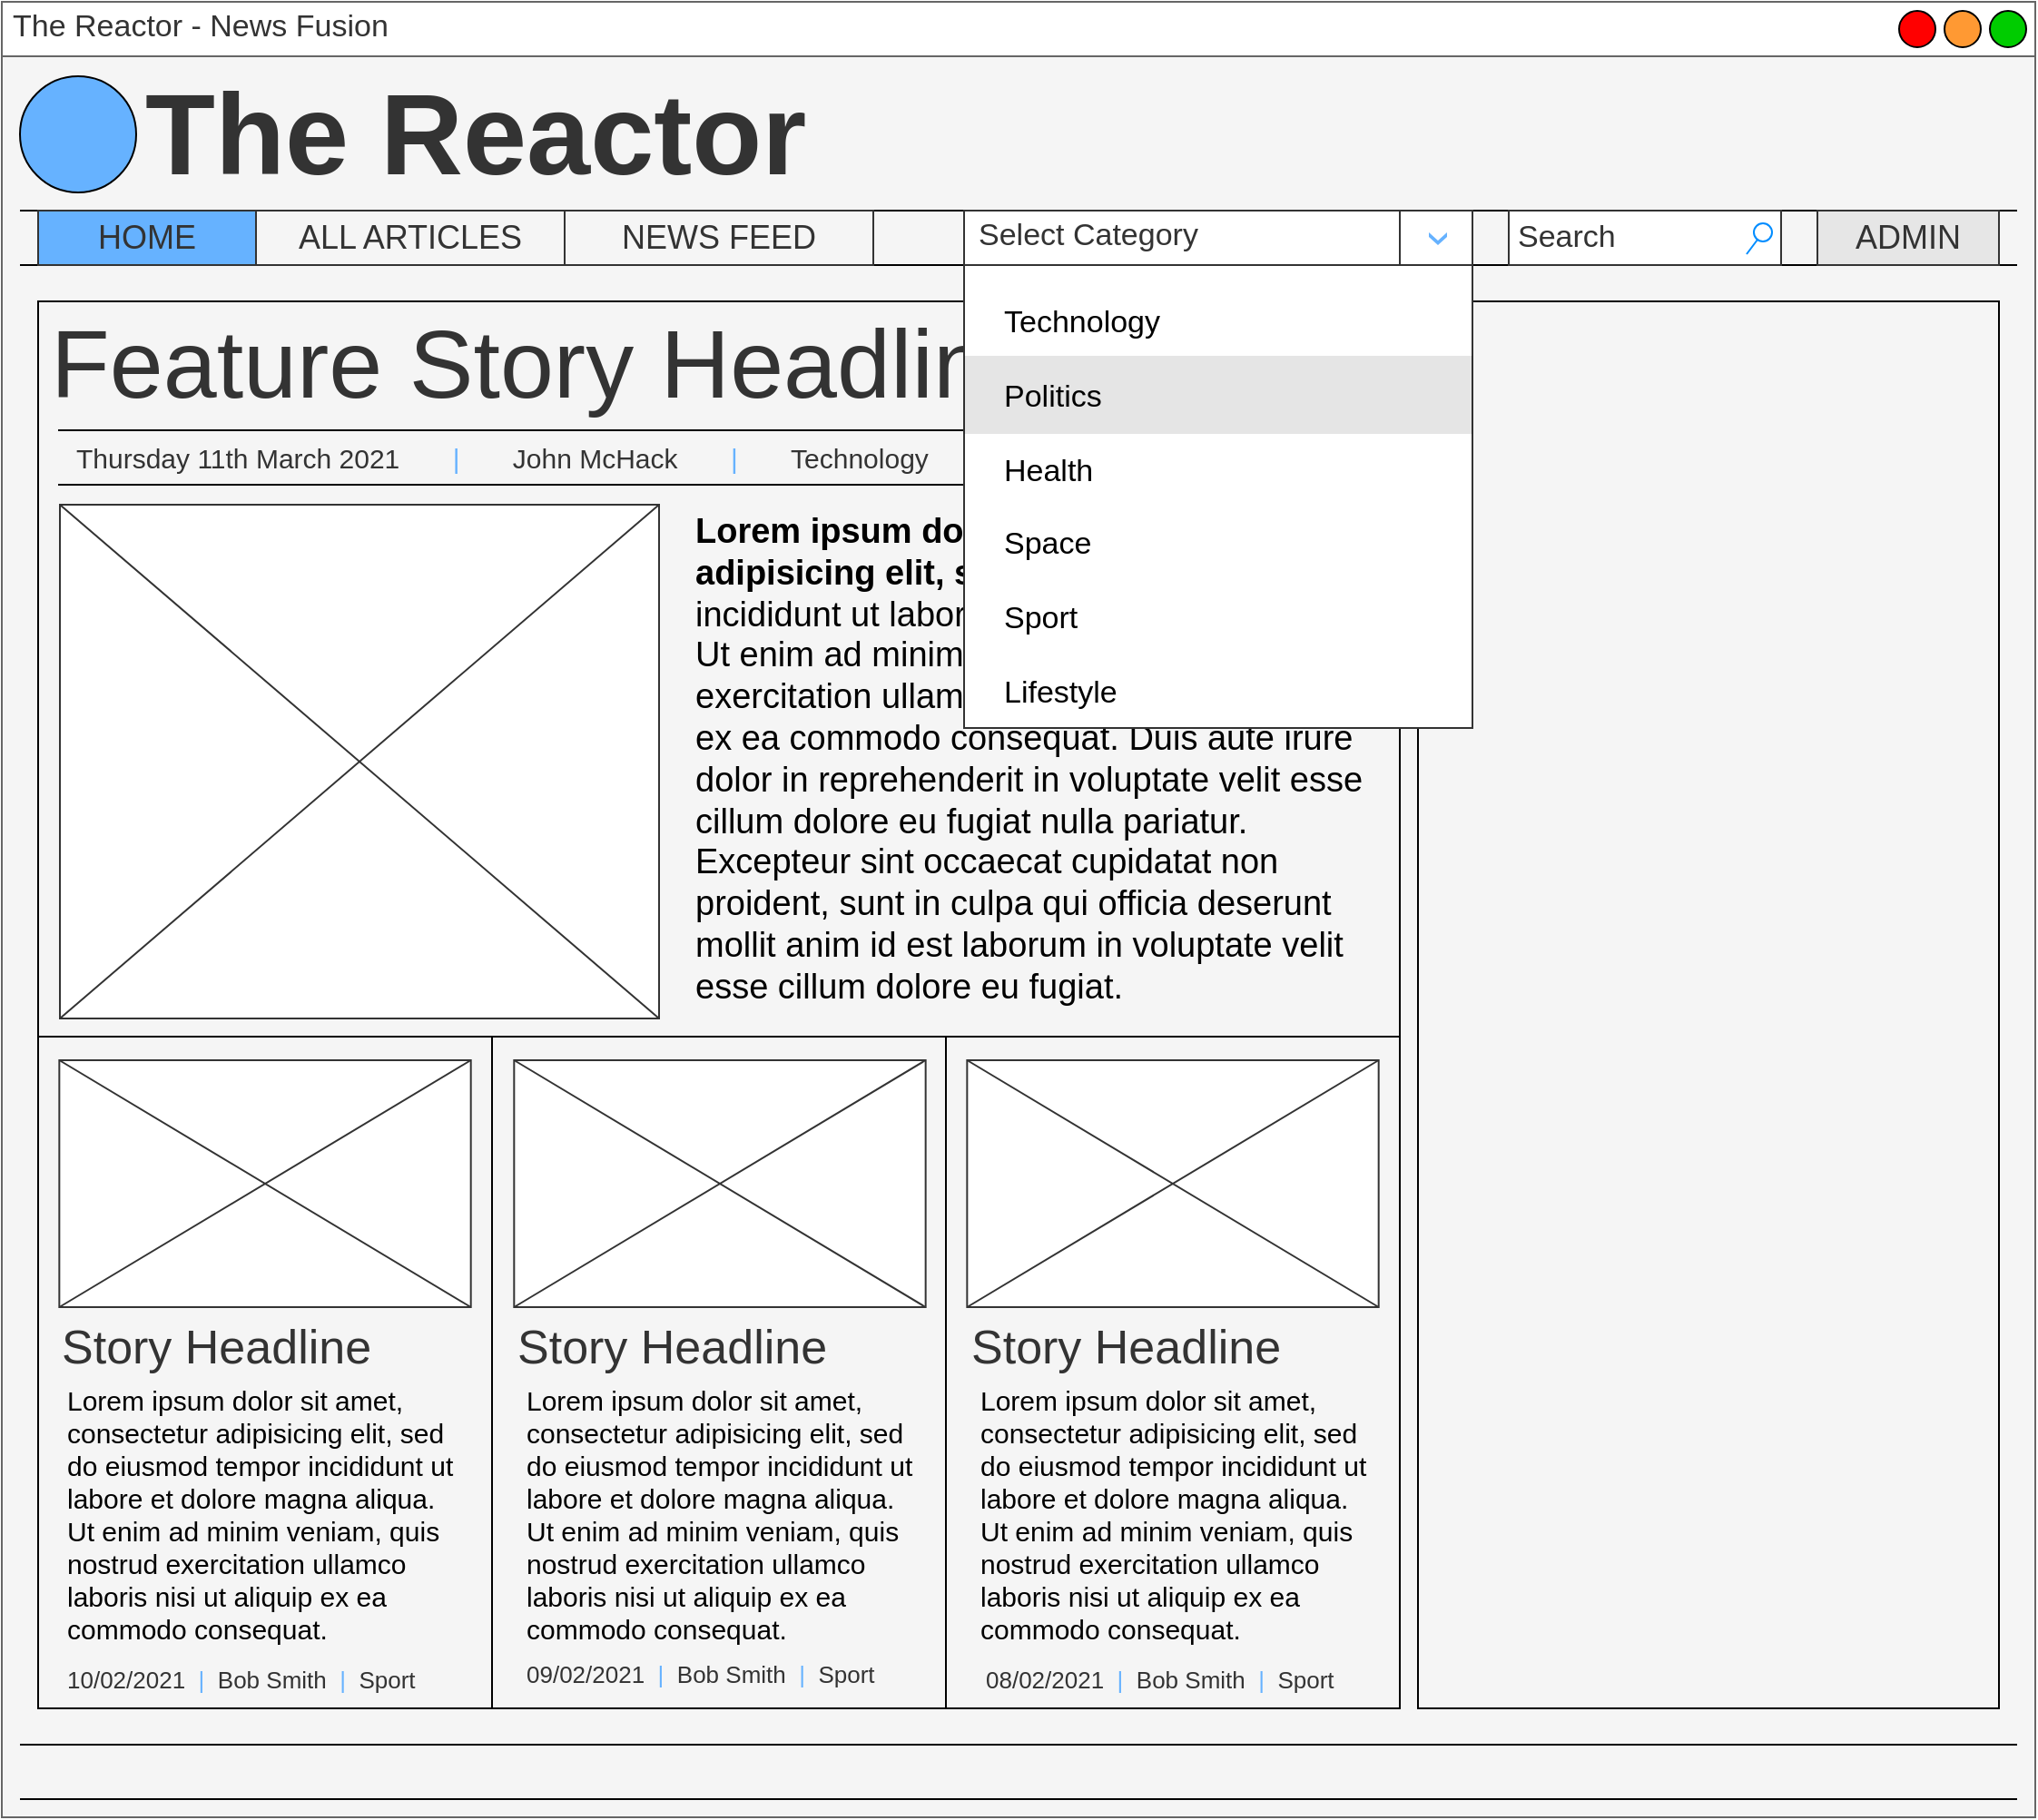 <mxfile version="14.4.3" type="device"><diagram id="wTZEU-mO4rp6xFmMbXBt" name="Page-1"><mxGraphModel dx="146" dy="1003" grid="1" gridSize="10" guides="1" tooltips="1" connect="1" arrows="1" fold="1" page="1" pageScale="1" pageWidth="1200" pageHeight="1920" math="0" shadow="0"><root><mxCell id="0"/><mxCell id="1" parent="0"/><mxCell id="v33vJgO5333b17nx0yNe-321" value="" style="strokeWidth=1;shadow=0;dashed=0;align=center;html=1;shape=mxgraph.mockup.containers.window;align=left;verticalAlign=top;spacingLeft=8;strokeColor2=#008cff;strokeColor3=#c4c4c4;fontColor=#333333;mainText=;fontSize=17;labelBackgroundColor=none;rounded=0;glass=0;fillColor=#f5f5f5;strokeColor=#666666;" parent="1" vertex="1"><mxGeometry x="1240" y="40" width="1120" height="1000" as="geometry"/></mxCell><mxCell id="v33vJgO5333b17nx0yNe-340" value="The Reactor - News Fusion" style="strokeWidth=1;shadow=0;dashed=0;align=center;html=1;shape=mxgraph.mockup.text.textBox;align=left;fontSize=17;spacingLeft=4;spacingTop=-3;strokeColor=#666666;mainText=;rounded=0;glass=0;fillColor=#FFFFFF;fontColor=#333333;" parent="1" vertex="1"><mxGeometry x="1240" y="40" width="1120" height="30" as="geometry"/></mxCell><mxCell id="v33vJgO5333b17nx0yNe-334" value="" style="ellipse;whiteSpace=wrap;html=1;aspect=fixed;rounded=0;shadow=0;glass=0;strokeColor=#000000;fontSize=18;align=center;fillColor=#00CC00;" parent="1" vertex="1"><mxGeometry x="2335" y="45" width="20" height="20" as="geometry"/></mxCell><mxCell id="v33vJgO5333b17nx0yNe-335" value="" style="ellipse;whiteSpace=wrap;html=1;aspect=fixed;rounded=0;shadow=0;glass=0;strokeColor=#000000;fontSize=18;align=center;fillColor=#FF9933;" parent="1" vertex="1"><mxGeometry x="2310" y="45" width="20" height="20" as="geometry"/></mxCell><mxCell id="v33vJgO5333b17nx0yNe-336" value="" style="ellipse;whiteSpace=wrap;html=1;aspect=fixed;rounded=0;shadow=0;glass=0;strokeColor=#000000;fontSize=18;align=center;fillColor=#FF0000;" parent="1" vertex="1"><mxGeometry x="2285" y="45" width="20" height="20" as="geometry"/></mxCell><mxCell id="v33vJgO5333b17nx0yNe-341" value="&lt;font size=&quot;1&quot;&gt;&lt;b style=&quot;font-size: 63px&quot;&gt;The Reactor&lt;/b&gt;&lt;/font&gt;" style="text;html=1;strokeColor=none;fillColor=none;align=left;verticalAlign=middle;whiteSpace=wrap;rounded=0;shadow=0;glass=0;fontSize=18;fontColor=#333333;" parent="1" vertex="1"><mxGeometry x="1317" y="78" width="373" height="70" as="geometry"/></mxCell><mxCell id="v33vJgO5333b17nx0yNe-342" value="" style="ellipse;whiteSpace=wrap;html=1;aspect=fixed;rounded=0;shadow=0;glass=0;strokeColor=#000000;fontSize=18;align=center;fillColor=#66B2FF;" parent="1" vertex="1"><mxGeometry x="1250" y="81" width="64" height="64" as="geometry"/></mxCell><mxCell id="v33vJgO5333b17nx0yNe-344" value="" style="line;strokeWidth=1;html=1;rounded=0;shadow=0;glass=0;fillColor=#4D4D4D;fontSize=18;align=center;fontColor=#333333;" parent="1" vertex="1"><mxGeometry x="1250" y="150" width="1100" height="10" as="geometry"/></mxCell><mxCell id="v33vJgO5333b17nx0yNe-345" value="" style="line;strokeWidth=1;html=1;rounded=0;shadow=0;glass=0;fillColor=#4D4D4D;fontSize=18;align=center;fontColor=#333333;" parent="1" vertex="1"><mxGeometry x="1250" y="180" width="1100" height="10" as="geometry"/></mxCell><mxCell id="v33vJgO5333b17nx0yNe-349" value="" style="group" parent="1" vertex="1" connectable="0"><mxGeometry x="1260" y="155" width="120" height="30" as="geometry"/></mxCell><mxCell id="v33vJgO5333b17nx0yNe-348" value="" style="rounded=0;whiteSpace=wrap;html=1;shadow=0;glass=0;labelBackgroundColor=#66B2FF;strokeWidth=1;fillColor=#66B2FF;fontSize=18;fontColor=#333333;align=center;strokeColor=#333333;" parent="v33vJgO5333b17nx0yNe-349" vertex="1"><mxGeometry width="120" height="30" as="geometry"/></mxCell><mxCell id="v33vJgO5333b17nx0yNe-347" value="HOME" style="text;html=1;strokeColor=none;fillColor=none;align=center;verticalAlign=middle;whiteSpace=wrap;rounded=0;shadow=0;glass=0;fontSize=18;fontColor=#333333;labelBackgroundColor=none;spacingTop=0;" parent="v33vJgO5333b17nx0yNe-349" vertex="1"><mxGeometry x="40" y="5" width="40" height="20" as="geometry"/></mxCell><mxCell id="v33vJgO5333b17nx0yNe-355" value="" style="group;" parent="1" vertex="1" connectable="0"><mxGeometry x="1380" y="155" width="170" height="30" as="geometry"/></mxCell><mxCell id="v33vJgO5333b17nx0yNe-356" value="" style="rounded=0;whiteSpace=wrap;html=1;shadow=0;glass=0;labelBackgroundColor=#66B2FF;strokeWidth=1;fontSize=18;fontColor=#333333;align=center;strokeColor=#333333;fillColor=none;" parent="v33vJgO5333b17nx0yNe-355" vertex="1"><mxGeometry width="170" height="30" as="geometry"/></mxCell><mxCell id="v33vJgO5333b17nx0yNe-357" value="ALL ARTICLES" style="text;html=1;strokeColor=none;fillColor=none;align=center;verticalAlign=middle;whiteSpace=wrap;rounded=0;shadow=0;glass=0;fontSize=18;fontColor=#333333;labelBackgroundColor=none;spacingTop=0;" parent="v33vJgO5333b17nx0yNe-355" vertex="1"><mxGeometry y="5" width="170" height="20" as="geometry"/></mxCell><mxCell id="v33vJgO5333b17nx0yNe-364" value="" style="group;" parent="1" vertex="1" connectable="0"><mxGeometry x="1550" y="155" width="170" height="30" as="geometry"/></mxCell><mxCell id="v33vJgO5333b17nx0yNe-365" value="" style="rounded=0;whiteSpace=wrap;html=1;shadow=0;glass=0;labelBackgroundColor=#66B2FF;strokeWidth=1;fontSize=18;fontColor=#333333;align=center;strokeColor=#333333;fillColor=none;" parent="v33vJgO5333b17nx0yNe-364" vertex="1"><mxGeometry width="170" height="30" as="geometry"/></mxCell><mxCell id="v33vJgO5333b17nx0yNe-366" value="NEWS FEED" style="text;html=1;strokeColor=none;fillColor=none;align=center;verticalAlign=middle;whiteSpace=wrap;rounded=0;shadow=0;glass=0;fontSize=18;fontColor=#333333;labelBackgroundColor=none;spacingTop=0;" parent="v33vJgO5333b17nx0yNe-364" vertex="1"><mxGeometry y="5" width="170" height="20" as="geometry"/></mxCell><mxCell id="v33vJgO5333b17nx0yNe-372" value="" style="group;" parent="1" vertex="1" connectable="0"><mxGeometry x="2240" y="155" width="100" height="30" as="geometry"/></mxCell><mxCell id="v33vJgO5333b17nx0yNe-373" value="" style="rounded=0;whiteSpace=wrap;html=1;shadow=0;glass=0;labelBackgroundColor=#66B2FF;strokeWidth=1;fontSize=18;fontColor=#333333;align=center;strokeColor=#333333;fillColor=#E6E6E6;" parent="v33vJgO5333b17nx0yNe-372" vertex="1"><mxGeometry width="100.0" height="30" as="geometry"/></mxCell><mxCell id="v33vJgO5333b17nx0yNe-374" value="ADMIN" style="text;html=1;strokeColor=none;fillColor=none;align=center;verticalAlign=middle;whiteSpace=wrap;rounded=0;shadow=0;glass=0;fontSize=18;fontColor=#333333;labelBackgroundColor=none;spacingTop=0;" parent="v33vJgO5333b17nx0yNe-372" vertex="1"><mxGeometry y="5" width="100.0" height="20" as="geometry"/></mxCell><mxCell id="v33vJgO5333b17nx0yNe-375" value="&lt;font color=&quot;#333333&quot;&gt;Search&lt;/font&gt;" style="strokeWidth=1;shadow=0;dashed=0;align=center;html=1;shape=mxgraph.mockup.forms.searchBox;mainText=;strokeColor2=#008cff;fontColor=#666666;fontSize=17;align=left;spacingLeft=3;rounded=0;glass=0;labelBackgroundColor=none;strokeColor=#333333;fillColor=#FFFFFF;" parent="1" vertex="1"><mxGeometry x="2070" y="155" width="150" height="30" as="geometry"/></mxCell><mxCell id="v33vJgO5333b17nx0yNe-378" value="&lt;span style=&quot;color: rgb(51 , 51 , 51) ; font-family: &amp;#34;helvetica&amp;#34; ; font-size: 17px ; font-style: normal ; font-weight: 400 ; letter-spacing: normal ; text-align: left ; text-indent: 0px ; text-transform: none ; word-spacing: 0px ; display: inline ; float: none&quot;&gt;Select Category&lt;/span&gt;" style="rounded=0;arcSize=9;fillColor=#ffffff;html=1;strokeWidth=1;spacingLeft=6;fontColor=#000000;align=left;shadow=0;glass=0;labelBackgroundColor=none;sketch=0;strokeColor=#333333;spacingBottom=2;" parent="1" vertex="1"><mxGeometry x="1770" y="155" width="280" height="30" as="geometry"/></mxCell><mxCell id="v33vJgO5333b17nx0yNe-385" value="" style="rounded=0;whiteSpace=wrap;html=1;shadow=0;glass=0;labelBackgroundColor=none;sketch=0;strokeColor=#333333;strokeWidth=1;fontSize=18;fontColor=#333333;align=center;fillColor=#FFFFFF;" parent="v33vJgO5333b17nx0yNe-378" vertex="1"><mxGeometry x="240" width="40" height="30" as="geometry"/></mxCell><mxCell id="v33vJgO5333b17nx0yNe-379" value="" style="shape=step;whiteSpace=wrap;html=1;rounded=0;strokeColor=none;strokeWidth=2;gradientColor=none;fontFamily=Verdana;fontSize=14;fontColor=#000000;align=left;direction=south;size=0.65;fillColor=#66B2FF;" parent="v33vJgO5333b17nx0yNe-378" vertex="1"><mxGeometry x="1" y="0.5" width="10" height="7" relative="1" as="geometry"><mxPoint x="-24" y="-3" as="offset"/></mxGeometry></mxCell><mxCell id="v33vJgO5333b17nx0yNe-387" value="" style="rounded=0;whiteSpace=wrap;html=1;shadow=0;glass=0;labelBackgroundColor=none;sketch=0;strokeWidth=1;fontSize=18;fontColor=#333333;align=center;fillColor=none;" parent="1" vertex="1"><mxGeometry x="1260" y="205" width="750" height="775" as="geometry"/></mxCell><mxCell id="v33vJgO5333b17nx0yNe-388" value="" style="rounded=0;whiteSpace=wrap;html=1;shadow=0;glass=0;labelBackgroundColor=none;sketch=0;strokeWidth=1;fontSize=18;fontColor=#333333;align=center;fillColor=none;" parent="1" vertex="1"><mxGeometry x="2020" y="205" width="320" height="775" as="geometry"/></mxCell><mxCell id="v33vJgO5333b17nx0yNe-390" value="" style="line;strokeWidth=1;html=1;rounded=0;shadow=0;glass=0;fillColor=#4D4D4D;fontSize=18;align=center;fontColor=#333333;" parent="1" vertex="1"><mxGeometry x="1250" y="995" width="1100" height="10" as="geometry"/></mxCell><mxCell id="v33vJgO5333b17nx0yNe-391" value="" style="line;strokeWidth=1;html=1;rounded=0;shadow=0;glass=0;fillColor=#4D4D4D;fontSize=18;align=center;fontColor=#333333;" parent="1" vertex="1"><mxGeometry x="1250" y="1025" width="1100" height="10" as="geometry"/></mxCell><mxCell id="v33vJgO5333b17nx0yNe-393" value="" style="rounded=0;whiteSpace=wrap;html=1;shadow=0;glass=0;labelBackgroundColor=none;sketch=0;strokeColor=#000000;strokeWidth=1;fillColor=none;fontSize=18;fontColor=#333333;align=center;" parent="1" vertex="1"><mxGeometry x="1260" y="610" width="250" height="370" as="geometry"/></mxCell><mxCell id="v33vJgO5333b17nx0yNe-394" value="" style="rounded=0;whiteSpace=wrap;html=1;shadow=0;glass=0;labelBackgroundColor=none;sketch=0;strokeColor=#000000;strokeWidth=1;fillColor=none;fontSize=18;fontColor=#333333;align=center;" parent="1" vertex="1"><mxGeometry x="1510" y="610" width="250" height="370" as="geometry"/></mxCell><mxCell id="v33vJgO5333b17nx0yNe-395" value="" style="rounded=0;whiteSpace=wrap;html=1;shadow=0;glass=0;labelBackgroundColor=none;sketch=0;strokeColor=#000000;strokeWidth=1;fillColor=none;fontSize=18;fontColor=#333333;align=center;" parent="1" vertex="1"><mxGeometry x="1760" y="610" width="250" height="370" as="geometry"/></mxCell><mxCell id="v33vJgO5333b17nx0yNe-322" value="" style="verticalLabelPosition=bottom;shadow=0;dashed=0;align=center;html=1;verticalAlign=top;strokeWidth=1;shape=mxgraph.mockup.graphics.simpleIcon;rounded=0;glass=0;fillColor=#FFFFFF;fontSize=18;strokeColor=#333333;" parent="1" vertex="1"><mxGeometry x="1272" y="317" width="330" height="283" as="geometry"/></mxCell><mxCell id="v33vJgO5333b17nx0yNe-396" value="&lt;span style=&quot;font-weight: normal&quot;&gt;Feature Story Headline&lt;/span&gt;" style="text;html=1;strokeColor=none;fillColor=none;align=left;verticalAlign=middle;whiteSpace=wrap;rounded=0;shadow=0;glass=0;labelBackgroundColor=none;sketch=0;fontSize=53;fontColor=#333333;fontStyle=1" parent="1" vertex="1"><mxGeometry x="1265" y="200" width="747" height="77" as="geometry"/></mxCell><mxCell id="v33vJgO5333b17nx0yNe-397" value="" style="line;strokeWidth=1;html=1;rounded=0;shadow=0;glass=0;fillColor=#4D4D4D;fontSize=18;align=center;fontColor=#333333;" parent="1" vertex="1"><mxGeometry x="1271" y="271" width="729" height="10" as="geometry"/></mxCell><mxCell id="v33vJgO5333b17nx0yNe-398" value="" style="line;strokeWidth=1;html=1;rounded=0;shadow=0;glass=0;fillColor=#4D4D4D;fontSize=18;align=center;fontColor=#333333;" parent="1" vertex="1"><mxGeometry x="1271" y="301" width="729" height="10" as="geometry"/></mxCell><mxCell id="v33vJgO5333b17nx0yNe-399" value="&lt;font style=&quot;font-size: 19px&quot;&gt;&lt;b&gt;Lorem ipsum dolor sit amet, consectetur adipisicing elit, sed do eiusmod.&lt;/b&gt; Tempor incididunt ut labore et dolore magna aliqua. Ut enim ad minim veniam, quis nostrud exercitation ullamco laboris nisi ut aliquip ex ea commodo consequat. Duis aute irure dolor in reprehenderit in voluptate velit esse cillum dolore eu fugiat nulla pariatur. Excepteur sint occaecat cupidatat non proident, sunt in culpa qui officia deserunt mollit anim id est laborum in voluptate velit esse cillum dolore eu fugiat.&lt;br&gt;&lt;/font&gt;" style="text;spacingTop=-5;whiteSpace=wrap;html=1;align=left;fontSize=12;fontFamily=Helvetica;fillColor=none;strokeColor=none;rounded=0;shadow=0;glass=0;labelBackgroundColor=none;sketch=0;" parent="1" vertex="1"><mxGeometry x="1620" y="319" width="370" height="283" as="geometry"/></mxCell><mxCell id="v33vJgO5333b17nx0yNe-403" value="&lt;span style=&quot;font-size: 15px&quot;&gt;Thursday 11th March 2021&amp;nbsp; &amp;nbsp; &amp;nbsp; &amp;nbsp;&lt;font color=&quot;#66b2ff&quot; style=&quot;font-size: 15px&quot;&gt;|&lt;/font&gt;&amp;nbsp; &amp;nbsp; &amp;nbsp; &amp;nbsp;John McHack&amp;nbsp; &amp;nbsp; &amp;nbsp; &amp;nbsp;&lt;font color=&quot;#66b2ff&quot; style=&quot;font-size: 15px&quot;&gt;|&lt;/font&gt;&amp;nbsp; &amp;nbsp; &amp;nbsp; &amp;nbsp;Technology&lt;/span&gt;" style="text;html=1;strokeColor=none;fillColor=none;align=left;verticalAlign=middle;whiteSpace=wrap;rounded=0;shadow=0;glass=0;labelBackgroundColor=none;sketch=0;fontSize=53;fontColor=#333333;spacing=0;spacingTop=-15;" parent="1" vertex="1"><mxGeometry x="1281" y="265" width="719" height="40" as="geometry"/></mxCell><mxCell id="v33vJgO5333b17nx0yNe-382" value="&lt;font style=&quot;font-size: 17px&quot;&gt;Technology&lt;br&gt;&lt;/font&gt;&lt;div style=&quot;font-size: 17px&quot;&gt;&lt;font style=&quot;font-size: 17px&quot;&gt;&lt;br&gt;&lt;/font&gt;&lt;div&gt;&lt;font style=&quot;font-size: 17px&quot;&gt;Politics&lt;/font&gt;&lt;/div&gt;&lt;font style=&quot;font-size: 17px&quot;&gt;&lt;br&gt;&lt;/font&gt;&lt;div&gt;&lt;font style=&quot;font-size: 17px&quot;&gt;Health&lt;/font&gt;&lt;/div&gt;&lt;font style=&quot;font-size: 17px&quot;&gt;&lt;br&gt;&lt;/font&gt;&lt;div&gt;&lt;/div&gt;&lt;div&gt;&lt;font style=&quot;font-size: 17px&quot;&gt;Space&lt;/font&gt;&lt;/div&gt;&lt;div&gt;&lt;font style=&quot;font-size: 17px&quot;&gt;&lt;br&gt;&lt;/font&gt;&lt;/div&gt;&lt;div&gt;&lt;font style=&quot;font-size: 17px&quot;&gt;Sport&lt;/font&gt;&lt;/div&gt;&lt;div&gt;&lt;font style=&quot;font-size: 17px&quot;&gt;&lt;br&gt;&lt;/font&gt;&lt;/div&gt;&lt;div&gt;&lt;font style=&quot;font-size: 17px&quot;&gt;Lifestyle&lt;/font&gt;&lt;/div&gt;&lt;/div&gt;" style="html=1;rounded=0;fillColor=#ffffff;fontSize=12;align=left;fontColor=#000000;shadow=0;arcSize=1;whiteSpace=wrap;spacing=2;verticalAlign=top;fontStyle=0;spacingLeft=20;spacingTop=15;glass=0;labelBackgroundColor=none;sketch=0;strokeColor=#333333;" parent="1" vertex="1"><mxGeometry x="1770" y="185" width="280" height="255" as="geometry"/></mxCell><mxCell id="v33vJgO5333b17nx0yNe-383" value="" style="rounded=0;fillColor=#000000;strokeColor=none;html=1;opacity=10;resizeWidth=1" parent="v33vJgO5333b17nx0yNe-382" vertex="1"><mxGeometry width="280" height="43" relative="1" as="geometry"><mxPoint y="50" as="offset"/></mxGeometry></mxCell><mxCell id="v33vJgO5333b17nx0yNe-386" style="edgeStyle=none;rounded=0;orthogonalLoop=1;jettySize=auto;html=1;exitX=0.5;exitY=0;exitDx=0;exitDy=0;fontSize=18;fontColor=#333333;" parent="v33vJgO5333b17nx0yNe-382" source="v33vJgO5333b17nx0yNe-383" target="v33vJgO5333b17nx0yNe-383" edge="1"><mxGeometry relative="1" as="geometry"/></mxCell><mxCell id="v33vJgO5333b17nx0yNe-408" value="" style="verticalLabelPosition=bottom;shadow=0;dashed=0;align=center;html=1;verticalAlign=top;strokeWidth=1;shape=mxgraph.mockup.graphics.simpleIcon;rounded=0;glass=0;fillColor=#FFFFFF;fontSize=18;strokeColor=#333333;" parent="1" vertex="1"><mxGeometry x="1271.67" y="623" width="226.67" height="136" as="geometry"/></mxCell><mxCell id="v33vJgO5333b17nx0yNe-409" value="" style="verticalLabelPosition=bottom;shadow=0;dashed=0;align=center;html=1;verticalAlign=top;strokeWidth=1;shape=mxgraph.mockup.graphics.simpleIcon;rounded=0;glass=0;fillColor=#FFFFFF;fontSize=18;strokeColor=#333333;" parent="1" vertex="1"><mxGeometry x="1522.16" y="623" width="226.67" height="136" as="geometry"/></mxCell><mxCell id="v33vJgO5333b17nx0yNe-410" value="" style="verticalLabelPosition=bottom;shadow=0;dashed=0;align=center;html=1;verticalAlign=top;strokeWidth=1;shape=mxgraph.mockup.graphics.simpleIcon;rounded=0;glass=0;fillColor=#FFFFFF;fontSize=18;strokeColor=#333333;" parent="1" vertex="1"><mxGeometry x="1771.67" y="623" width="226.67" height="136" as="geometry"/></mxCell><mxCell id="v33vJgO5333b17nx0yNe-411" value="Story Headline" style="text;html=1;strokeColor=none;fillColor=none;align=left;verticalAlign=middle;whiteSpace=wrap;rounded=0;shadow=0;glass=0;labelBackgroundColor=none;sketch=0;fontSize=26;fontColor=#333333;" parent="1" vertex="1"><mxGeometry x="1271" y="771" width="216" height="20" as="geometry"/></mxCell><mxCell id="v33vJgO5333b17nx0yNe-412" value="Story Headline" style="text;html=1;strokeColor=none;fillColor=none;align=left;verticalAlign=middle;whiteSpace=wrap;rounded=0;shadow=0;glass=0;labelBackgroundColor=none;sketch=0;fontSize=26;fontColor=#333333;" parent="1" vertex="1"><mxGeometry x="1522.16" y="771" width="216" height="20" as="geometry"/></mxCell><mxCell id="v33vJgO5333b17nx0yNe-413" value="Story Headline" style="text;html=1;strokeColor=none;fillColor=none;align=left;verticalAlign=middle;whiteSpace=wrap;rounded=0;shadow=0;glass=0;labelBackgroundColor=none;sketch=0;fontSize=26;fontColor=#333333;" parent="1" vertex="1"><mxGeometry x="1771.67" y="771" width="216" height="20" as="geometry"/></mxCell><mxCell id="v33vJgO5333b17nx0yNe-414" value="&lt;font style=&quot;font-size: 15px&quot;&gt;Lorem ipsum dolor sit amet, consectetur adipisicing elit, sed do eiusmod tempor incididunt ut labore et dolore magna aliqua. Ut enim ad minim veniam, quis nostrud exercitation ullamco laboris nisi ut aliquip ex ea commodo consequat.&lt;/font&gt;" style="text;spacingTop=-5;whiteSpace=wrap;html=1;align=left;fontSize=15;fontFamily=Helvetica;fillColor=none;strokeColor=none;rounded=0;shadow=0;glass=0;labelBackgroundColor=none;sketch=0;" parent="1" vertex="1"><mxGeometry x="1274" y="800" width="216" height="150" as="geometry"/></mxCell><mxCell id="v33vJgO5333b17nx0yNe-415" value="&lt;font style=&quot;font-size: 15px&quot;&gt;Lorem ipsum dolor sit amet, consectetur adipisicing elit, sed do eiusmod tempor incididunt ut labore et dolore magna aliqua. Ut enim ad minim veniam, quis nostrud exercitation ullamco laboris nisi ut aliquip ex ea commodo consequat.&lt;/font&gt;" style="text;spacingTop=-5;whiteSpace=wrap;html=1;align=left;fontSize=15;fontFamily=Helvetica;fillColor=none;strokeColor=none;rounded=0;shadow=0;glass=0;labelBackgroundColor=none;sketch=0;" parent="1" vertex="1"><mxGeometry x="1527" y="800" width="216" height="150" as="geometry"/></mxCell><mxCell id="v33vJgO5333b17nx0yNe-416" value="&lt;font style=&quot;font-size: 15px&quot;&gt;Lorem ipsum dolor sit amet, consectetur adipisicing elit, sed do eiusmod tempor incididunt ut labore et dolore magna aliqua. Ut enim ad minim veniam, quis nostrud exercitation ullamco laboris nisi ut aliquip ex ea commodo consequat.&lt;/font&gt;" style="text;spacingTop=-5;whiteSpace=wrap;html=1;align=left;fontSize=15;fontFamily=Helvetica;fillColor=none;strokeColor=none;rounded=0;shadow=0;glass=0;labelBackgroundColor=none;sketch=0;" parent="1" vertex="1"><mxGeometry x="1777" y="800" width="216" height="150" as="geometry"/></mxCell><mxCell id="v33vJgO5333b17nx0yNe-418" value="&lt;font style=&quot;font-size: 13px&quot;&gt;10/02/2021&amp;nbsp; &lt;font color=&quot;#66b2ff&quot; style=&quot;font-size: 13px&quot;&gt;|&lt;/font&gt;&amp;nbsp; Bob Smith&amp;nbsp;&amp;nbsp;&lt;font color=&quot;#66b2ff&quot; style=&quot;font-size: 13px&quot;&gt;|&lt;/font&gt;&amp;nbsp; Sport&lt;/font&gt;" style="text;html=1;strokeColor=none;fillColor=none;align=left;verticalAlign=middle;whiteSpace=wrap;rounded=0;shadow=0;glass=0;labelBackgroundColor=none;sketch=0;fontSize=15;fontColor=#333333;" parent="1" vertex="1"><mxGeometry x="1274" y="953" width="206" height="20" as="geometry"/></mxCell><mxCell id="v33vJgO5333b17nx0yNe-419" value="&lt;font style=&quot;font-size: 13px&quot;&gt;09/02/2021&amp;nbsp; &lt;font color=&quot;#66b2ff&quot; style=&quot;font-size: 13px&quot;&gt;|&lt;/font&gt;&amp;nbsp; Bob Smith&amp;nbsp;&amp;nbsp;&lt;font color=&quot;#66b2ff&quot; style=&quot;font-size: 13px&quot;&gt;|&lt;/font&gt;&amp;nbsp; Sport&lt;/font&gt;" style="text;html=1;strokeColor=none;fillColor=none;align=left;verticalAlign=middle;whiteSpace=wrap;rounded=0;shadow=0;glass=0;labelBackgroundColor=none;sketch=0;fontSize=15;fontColor=#333333;" parent="1" vertex="1"><mxGeometry x="1527" y="950" width="206" height="20" as="geometry"/></mxCell><mxCell id="v33vJgO5333b17nx0yNe-421" value="&lt;font style=&quot;font-size: 13px&quot;&gt;08/02/2021&amp;nbsp; &lt;font color=&quot;#66b2ff&quot; style=&quot;font-size: 13px&quot;&gt;|&lt;/font&gt;&amp;nbsp; Bob Smith&amp;nbsp;&amp;nbsp;&lt;font color=&quot;#66b2ff&quot; style=&quot;font-size: 13px&quot;&gt;|&lt;/font&gt;&amp;nbsp; Sport&lt;/font&gt;" style="text;html=1;strokeColor=none;fillColor=none;align=left;verticalAlign=middle;whiteSpace=wrap;rounded=0;shadow=0;glass=0;labelBackgroundColor=none;sketch=0;fontSize=15;fontColor=#333333;" parent="1" vertex="1"><mxGeometry x="1780" y="953" width="206" height="20" as="geometry"/></mxCell></root></mxGraphModel></diagram></mxfile>